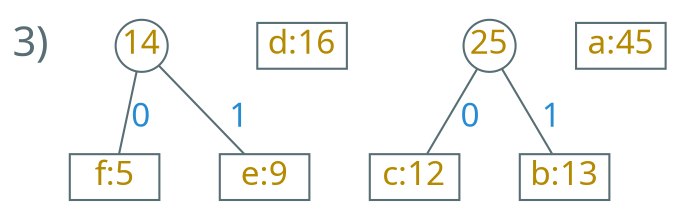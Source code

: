 digraph g {
    bgcolor=transparent
    rankdir=TB
    graph [ranksep=0.01, nodesep=0.4]
    node [shape=plaintext, fixedsize=true, width=0.3, color="#586e75", fontcolor="#586e75", fontsize=20, fontname="LXGWWenKai"]
    edge [arrowhead=none, color="#586e75", fontcolor="#268bd2", fontsize=16, fontname="LXGWWenKai"]

    "3)"

    node [shape=circle, width=0.35, fontsize=16, fontcolor="#b58900"]

    14
        
    node [shape=box, width=0.6, height=0.3]

    "d:16"

    node [shape=circle, width=0.35]

    25

    node [shape=box, width=0.6, height=0.3]
    "a:45"

    14 -> "f:5" [label="0"]
    14 -> "e:9" [label="1"]
    25 -> "c:12" [label="0"]
    25 -> "b:13" [label="1"]
}